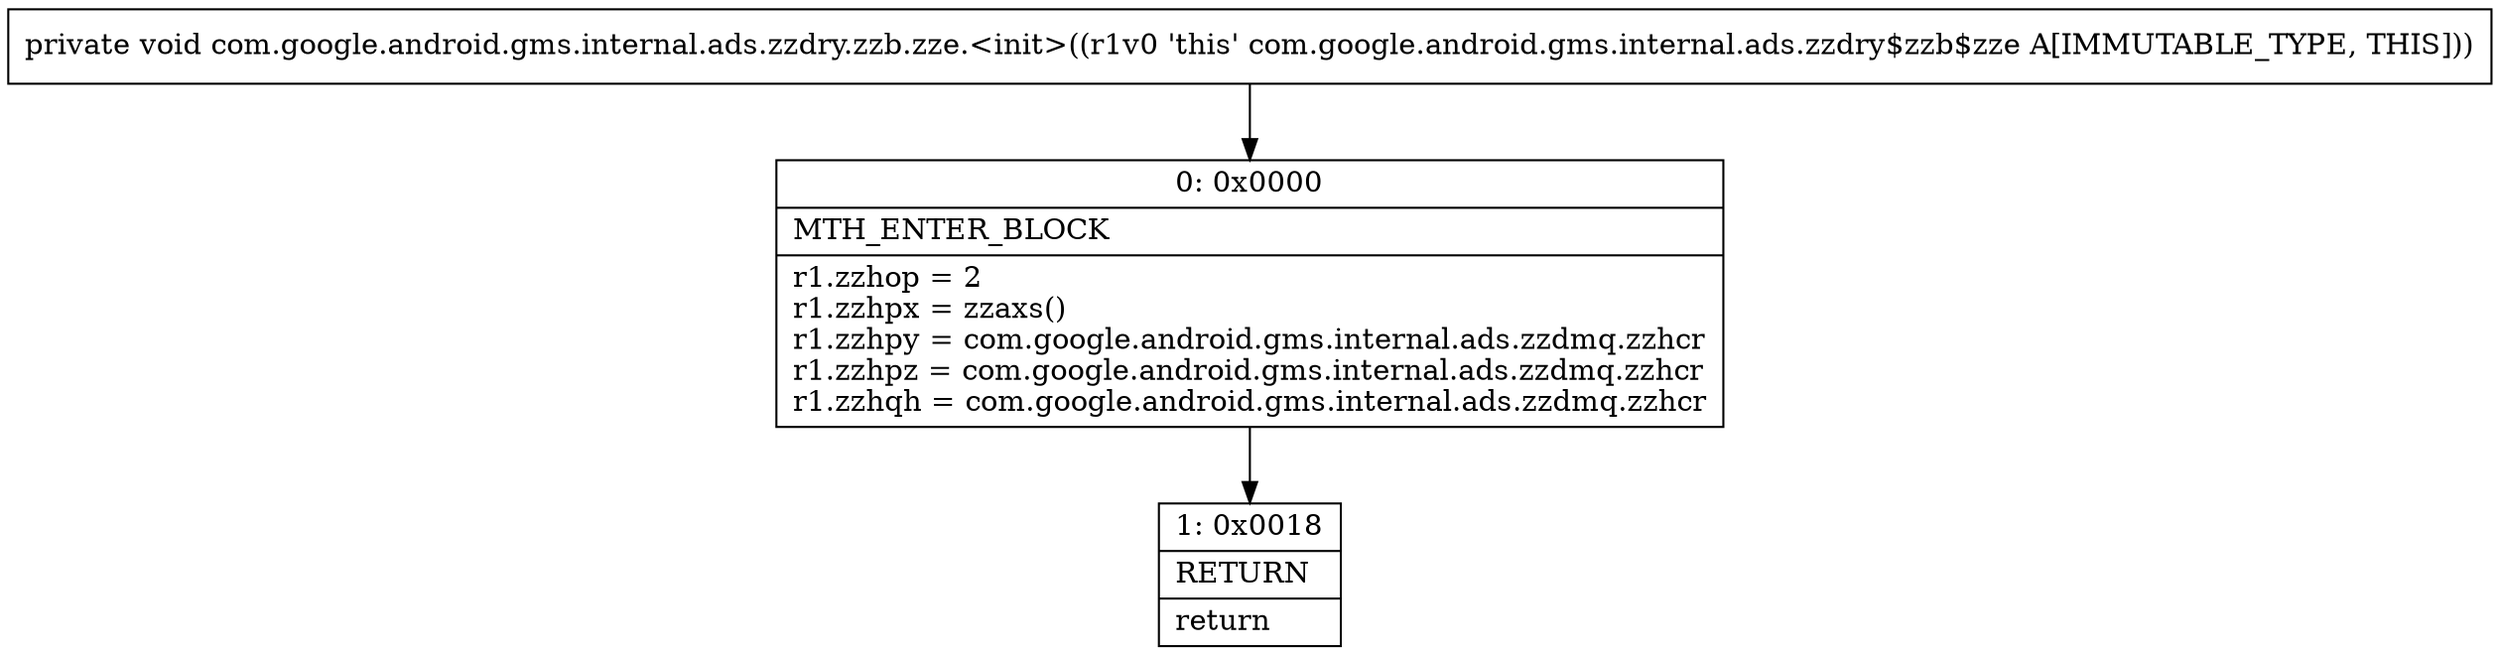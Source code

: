 digraph "CFG forcom.google.android.gms.internal.ads.zzdry.zzb.zze.\<init\>()V" {
Node_0 [shape=record,label="{0\:\ 0x0000|MTH_ENTER_BLOCK\l|r1.zzhop = 2\lr1.zzhpx = zzaxs()\lr1.zzhpy = com.google.android.gms.internal.ads.zzdmq.zzhcr\lr1.zzhpz = com.google.android.gms.internal.ads.zzdmq.zzhcr\lr1.zzhqh = com.google.android.gms.internal.ads.zzdmq.zzhcr\l}"];
Node_1 [shape=record,label="{1\:\ 0x0018|RETURN\l|return\l}"];
MethodNode[shape=record,label="{private void com.google.android.gms.internal.ads.zzdry.zzb.zze.\<init\>((r1v0 'this' com.google.android.gms.internal.ads.zzdry$zzb$zze A[IMMUTABLE_TYPE, THIS])) }"];
MethodNode -> Node_0;
Node_0 -> Node_1;
}

